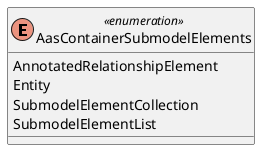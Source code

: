 @startuml
enum AasContainerSubmodelElements <<enumeration>> {
  AnnotatedRelationshipElement
  Entity
  SubmodelElementCollection
  SubmodelElementList
}
@enduml